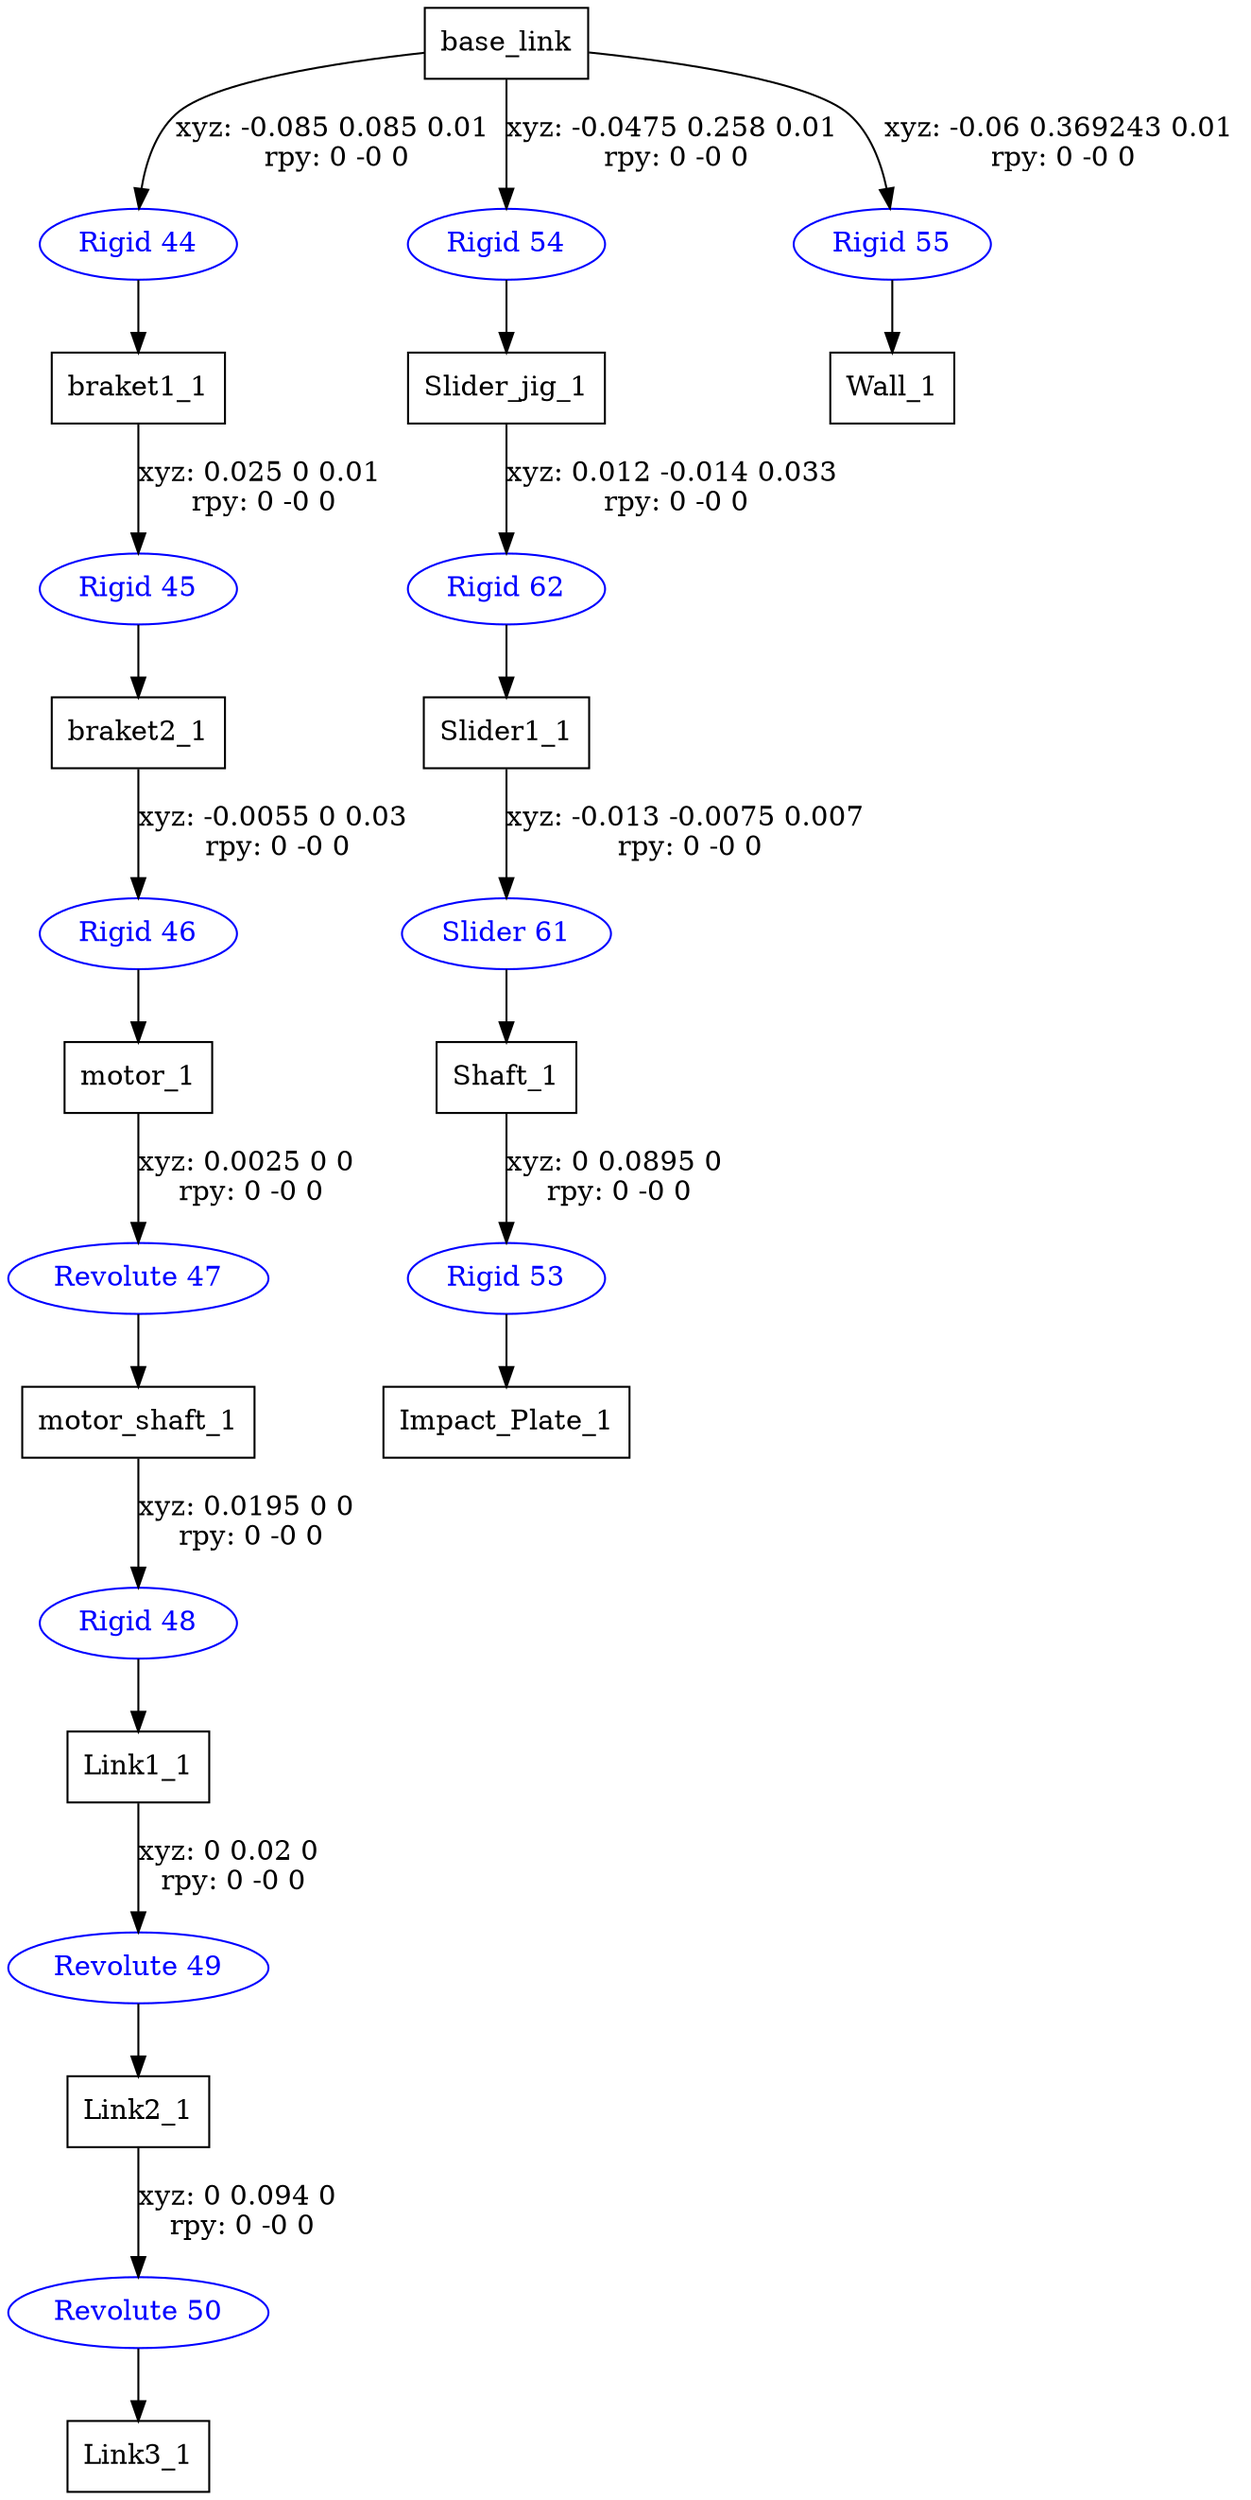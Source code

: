 digraph G {
node [shape=box];
"base_link" [label="base_link"];
"braket1_1" [label="braket1_1"];
"braket2_1" [label="braket2_1"];
"motor_1" [label="motor_1"];
"motor_shaft_1" [label="motor_shaft_1"];
"Link1_1" [label="Link1_1"];
"Link2_1" [label="Link2_1"];
"Link3_1" [label="Link3_1"];
"Slider_jig_1" [label="Slider_jig_1"];
"Slider1_1" [label="Slider1_1"];
"Shaft_1" [label="Shaft_1"];
"Impact_Plate_1" [label="Impact_Plate_1"];
"Wall_1" [label="Wall_1"];
node [shape=ellipse, color=blue, fontcolor=blue];
"base_link" -> "Rigid 44" [label="xyz: -0.085 0.085 0.01 \nrpy: 0 -0 0"]
"Rigid 44" -> "braket1_1"
"braket1_1" -> "Rigid 45" [label="xyz: 0.025 0 0.01 \nrpy: 0 -0 0"]
"Rigid 45" -> "braket2_1"
"braket2_1" -> "Rigid 46" [label="xyz: -0.0055 0 0.03 \nrpy: 0 -0 0"]
"Rigid 46" -> "motor_1"
"motor_1" -> "Revolute 47" [label="xyz: 0.0025 0 0 \nrpy: 0 -0 0"]
"Revolute 47" -> "motor_shaft_1"
"motor_shaft_1" -> "Rigid 48" [label="xyz: 0.0195 0 0 \nrpy: 0 -0 0"]
"Rigid 48" -> "Link1_1"
"Link1_1" -> "Revolute 49" [label="xyz: 0 0.02 0 \nrpy: 0 -0 0"]
"Revolute 49" -> "Link2_1"
"Link2_1" -> "Revolute 50" [label="xyz: 0 0.094 0 \nrpy: 0 -0 0"]
"Revolute 50" -> "Link3_1"
"base_link" -> "Rigid 54" [label="xyz: -0.0475 0.258 0.01 \nrpy: 0 -0 0"]
"Rigid 54" -> "Slider_jig_1"
"Slider_jig_1" -> "Rigid 62" [label="xyz: 0.012 -0.014 0.033 \nrpy: 0 -0 0"]
"Rigid 62" -> "Slider1_1"
"Slider1_1" -> "Slider 61" [label="xyz: -0.013 -0.0075 0.007 \nrpy: 0 -0 0"]
"Slider 61" -> "Shaft_1"
"Shaft_1" -> "Rigid 53" [label="xyz: 0 0.0895 0 \nrpy: 0 -0 0"]
"Rigid 53" -> "Impact_Plate_1"
"base_link" -> "Rigid 55" [label="xyz: -0.06 0.369243 0.01 \nrpy: 0 -0 0"]
"Rigid 55" -> "Wall_1"
}
